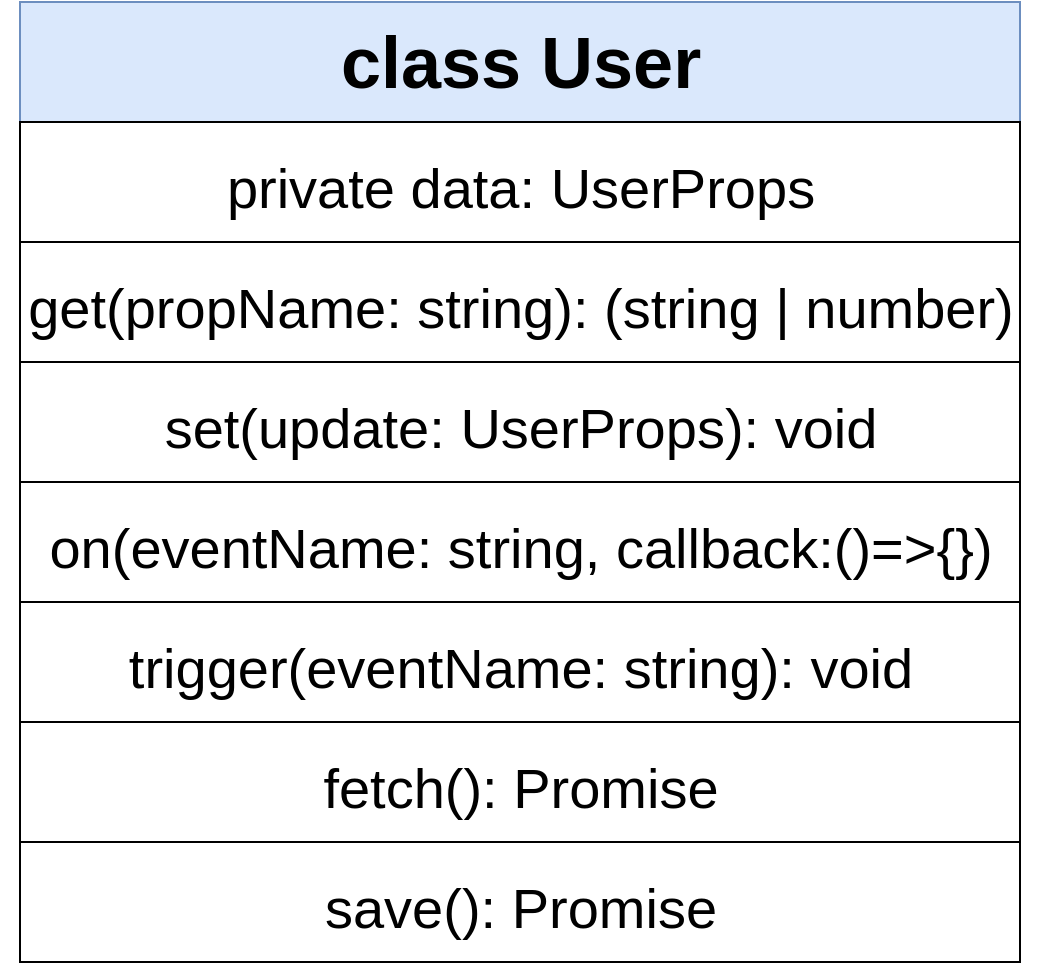 <mxfile version="20.0.4" type="github">
  <diagram id="kgpKYQtTHZ0yAKxKKP6v" name="Page-1">
    <mxGraphModel dx="1483" dy="770" grid="1" gridSize="10" guides="1" tooltips="1" connect="1" arrows="1" fold="1" page="1" pageScale="1" pageWidth="850" pageHeight="1100" math="0" shadow="0">
      <root>
        <mxCell id="0" />
        <mxCell id="1" parent="0" />
        <mxCell id="8q5D-cMC82iMwhPQfxOw-1" value="" style="whiteSpace=wrap;html=1;" vertex="1" parent="1">
          <mxGeometry x="80" y="40" width="500" height="480" as="geometry" />
        </mxCell>
        <mxCell id="8q5D-cMC82iMwhPQfxOw-5" value="" style="rounded=0;whiteSpace=wrap;html=1;labelBackgroundColor=#99CCFF;fontSize=36;fillColor=#dae8fc;strokeColor=#6c8ebf;" vertex="1" parent="1">
          <mxGeometry x="80" y="40" width="500" height="60" as="geometry" />
        </mxCell>
        <mxCell id="8q5D-cMC82iMwhPQfxOw-2" value="&lt;font style=&quot;font-size: 36px;&quot;&gt;&lt;b&gt;class User&lt;/b&gt;&lt;/font&gt;" style="text;html=1;resizable=0;autosize=1;align=center;verticalAlign=middle;points=[];fillColor=none;strokeColor=none;rounded=0;" vertex="1" parent="1">
          <mxGeometry x="230" y="40" width="200" height="60" as="geometry" />
        </mxCell>
        <mxCell id="8q5D-cMC82iMwhPQfxOw-6" value="" style="rounded=0;whiteSpace=wrap;html=1;labelBackgroundColor=#99CCFF;fontSize=36;" vertex="1" parent="1">
          <mxGeometry x="80" y="100" width="500" height="60" as="geometry" />
        </mxCell>
        <mxCell id="8q5D-cMC82iMwhPQfxOw-7" value="" style="rounded=0;whiteSpace=wrap;html=1;labelBackgroundColor=#99CCFF;fontSize=36;" vertex="1" parent="1">
          <mxGeometry x="80" y="160" width="500" height="60" as="geometry" />
        </mxCell>
        <mxCell id="8q5D-cMC82iMwhPQfxOw-8" value="" style="rounded=0;whiteSpace=wrap;html=1;labelBackgroundColor=#99CCFF;fontSize=36;" vertex="1" parent="1">
          <mxGeometry x="80" y="340" width="500" height="60" as="geometry" />
        </mxCell>
        <mxCell id="8q5D-cMC82iMwhPQfxOw-9" value="" style="rounded=0;whiteSpace=wrap;html=1;labelBackgroundColor=#99CCFF;fontSize=36;" vertex="1" parent="1">
          <mxGeometry x="80" y="280" width="500" height="60" as="geometry" />
        </mxCell>
        <mxCell id="8q5D-cMC82iMwhPQfxOw-10" value="" style="rounded=0;whiteSpace=wrap;html=1;labelBackgroundColor=#99CCFF;fontSize=36;" vertex="1" parent="1">
          <mxGeometry x="80" y="220" width="500" height="60" as="geometry" />
        </mxCell>
        <mxCell id="8q5D-cMC82iMwhPQfxOw-11" value="" style="rounded=0;whiteSpace=wrap;html=1;labelBackgroundColor=#99CCFF;fontSize=36;" vertex="1" parent="1">
          <mxGeometry x="80" y="400" width="500" height="60" as="geometry" />
        </mxCell>
        <mxCell id="8q5D-cMC82iMwhPQfxOw-12" value="&lt;span style=&quot;&quot;&gt;&lt;font style=&quot;font-size: 28px;&quot;&gt;trigger(eventName: string): void&lt;/font&gt;&lt;/span&gt;" style="text;html=1;resizable=0;autosize=1;align=center;verticalAlign=middle;points=[];rounded=0;labelBackgroundColor=none;fontSize=36;strokeWidth=0;" vertex="1" parent="1">
          <mxGeometry x="120" y="340" width="420" height="60" as="geometry" />
        </mxCell>
        <mxCell id="8q5D-cMC82iMwhPQfxOw-13" value="&lt;span style=&quot;&quot;&gt;&lt;font style=&quot;font-size: 28px;&quot;&gt;get(propName: string): (string | number)&lt;/font&gt;&lt;/span&gt;" style="text;html=1;resizable=0;autosize=1;align=center;verticalAlign=middle;points=[];rounded=0;labelBackgroundColor=none;fontSize=36;strokeWidth=0;" vertex="1" parent="1">
          <mxGeometry x="70" y="160" width="520" height="60" as="geometry" />
        </mxCell>
        <mxCell id="8q5D-cMC82iMwhPQfxOw-14" value="&lt;span style=&quot;&quot;&gt;&lt;font style=&quot;font-size: 28px;&quot;&gt;set(update: UserProps): void&lt;/font&gt;&lt;/span&gt;" style="text;html=1;resizable=0;autosize=1;align=center;verticalAlign=middle;points=[];rounded=0;labelBackgroundColor=none;fontSize=36;strokeWidth=0;" vertex="1" parent="1">
          <mxGeometry x="140" y="220" width="380" height="60" as="geometry" />
        </mxCell>
        <mxCell id="8q5D-cMC82iMwhPQfxOw-15" value="&lt;span style=&quot;&quot;&gt;&lt;font style=&quot;font-size: 28px;&quot;&gt;on(eventName: string, callback:()=&amp;gt;{})&lt;/font&gt;&lt;/span&gt;" style="text;html=1;resizable=0;autosize=1;align=center;verticalAlign=middle;points=[];rounded=0;labelBackgroundColor=none;fontSize=36;strokeWidth=0;" vertex="1" parent="1">
          <mxGeometry x="80" y="280" width="500" height="60" as="geometry" />
        </mxCell>
        <mxCell id="8q5D-cMC82iMwhPQfxOw-16" value="&lt;span style=&quot;&quot;&gt;&lt;font style=&quot;font-size: 28px;&quot;&gt;private data: UserProps&lt;/font&gt;&lt;/span&gt;" style="text;html=1;resizable=0;autosize=1;align=center;verticalAlign=middle;points=[];rounded=0;labelBackgroundColor=none;fontSize=36;strokeWidth=0;" vertex="1" parent="1">
          <mxGeometry x="170" y="100" width="320" height="60" as="geometry" />
        </mxCell>
        <mxCell id="8q5D-cMC82iMwhPQfxOw-17" value="&lt;span style=&quot;&quot;&gt;&lt;font style=&quot;font-size: 28px;&quot;&gt;fetch(): Promise&lt;/font&gt;&lt;/span&gt;" style="text;html=1;resizable=0;autosize=1;align=center;verticalAlign=middle;points=[];rounded=0;labelBackgroundColor=none;fontSize=36;strokeWidth=0;" vertex="1" parent="1">
          <mxGeometry x="220" y="400" width="220" height="60" as="geometry" />
        </mxCell>
        <mxCell id="8q5D-cMC82iMwhPQfxOw-18" value="" style="rounded=0;whiteSpace=wrap;html=1;labelBackgroundColor=#99CCFF;fontSize=36;" vertex="1" parent="1">
          <mxGeometry x="80" y="460" width="500" height="60" as="geometry" />
        </mxCell>
        <mxCell id="8q5D-cMC82iMwhPQfxOw-20" value="&lt;span style=&quot;&quot;&gt;&lt;font style=&quot;font-size: 28px;&quot;&gt;save(): Promise&lt;/font&gt;&lt;/span&gt;" style="text;html=1;resizable=0;autosize=1;align=center;verticalAlign=middle;points=[];rounded=0;labelBackgroundColor=none;fontSize=36;strokeWidth=0;" vertex="1" parent="1">
          <mxGeometry x="220" y="460" width="220" height="60" as="geometry" />
        </mxCell>
      </root>
    </mxGraphModel>
  </diagram>
</mxfile>
